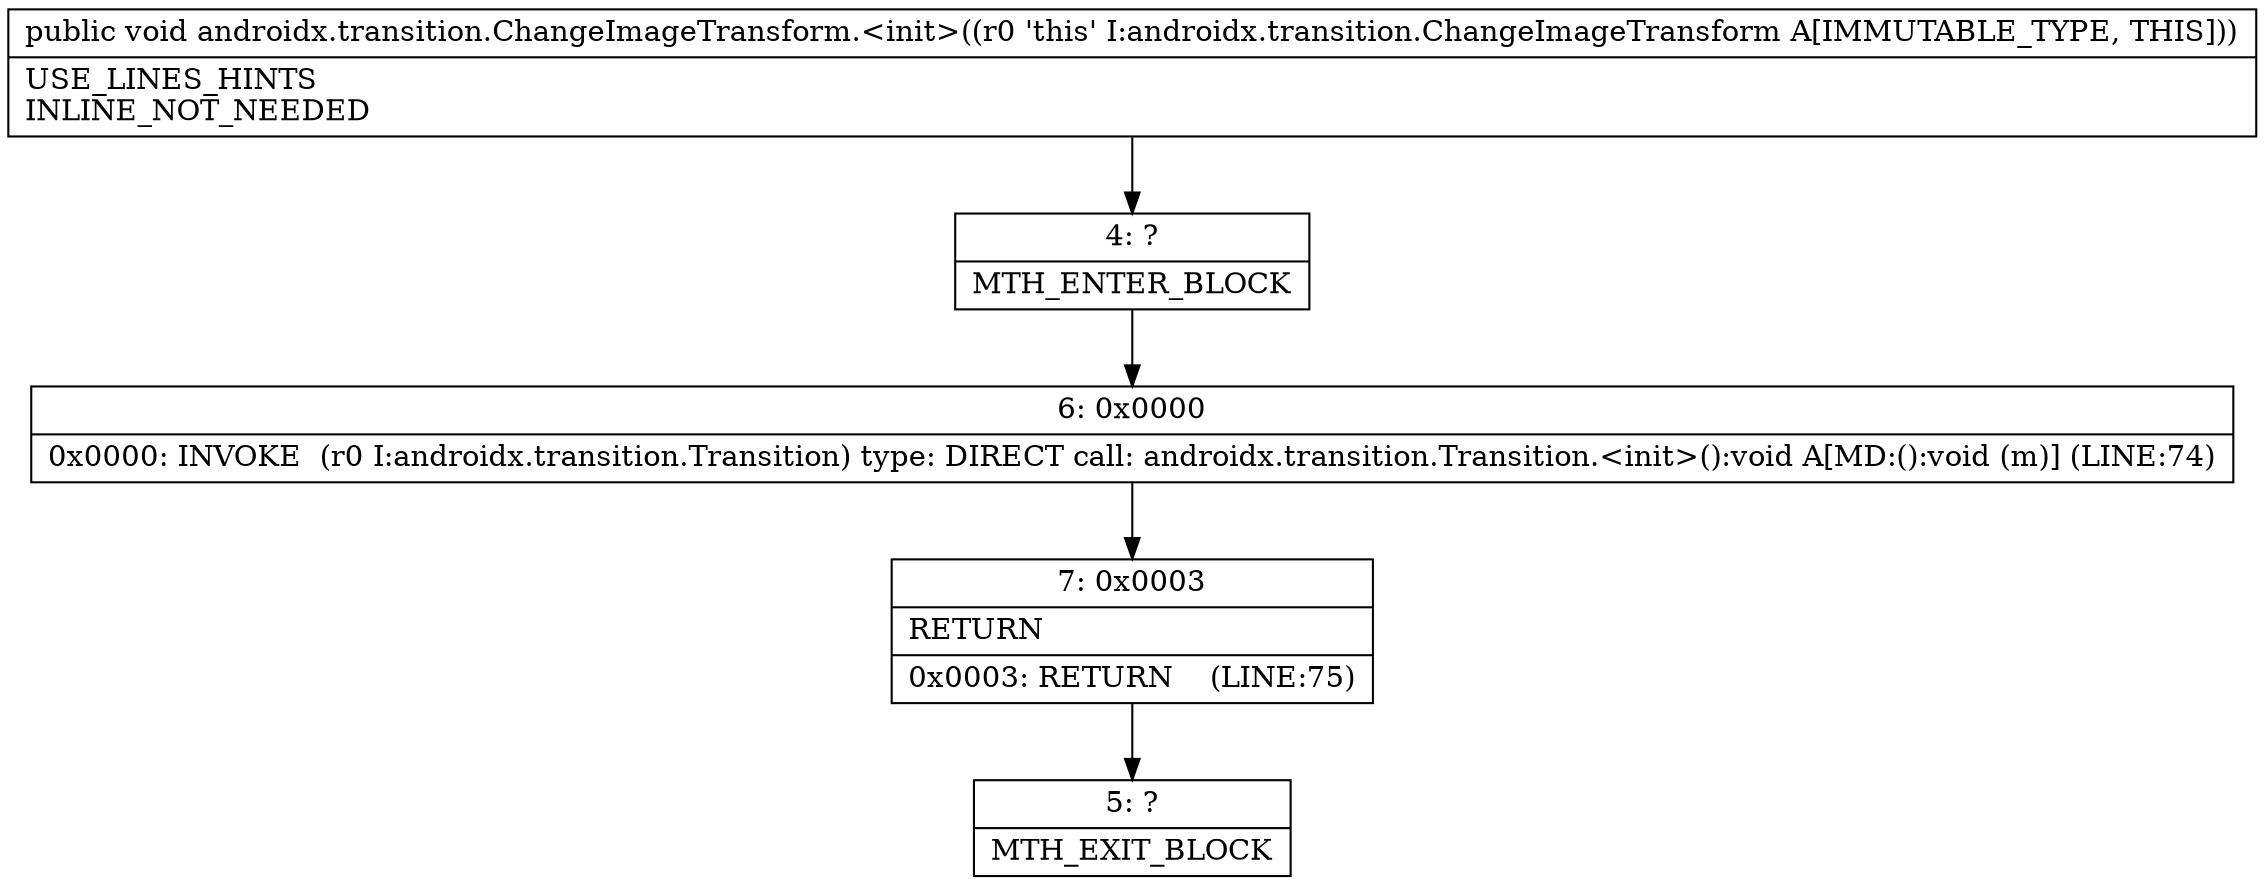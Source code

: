 digraph "CFG forandroidx.transition.ChangeImageTransform.\<init\>()V" {
Node_4 [shape=record,label="{4\:\ ?|MTH_ENTER_BLOCK\l}"];
Node_6 [shape=record,label="{6\:\ 0x0000|0x0000: INVOKE  (r0 I:androidx.transition.Transition) type: DIRECT call: androidx.transition.Transition.\<init\>():void A[MD:():void (m)] (LINE:74)\l}"];
Node_7 [shape=record,label="{7\:\ 0x0003|RETURN\l|0x0003: RETURN    (LINE:75)\l}"];
Node_5 [shape=record,label="{5\:\ ?|MTH_EXIT_BLOCK\l}"];
MethodNode[shape=record,label="{public void androidx.transition.ChangeImageTransform.\<init\>((r0 'this' I:androidx.transition.ChangeImageTransform A[IMMUTABLE_TYPE, THIS]))  | USE_LINES_HINTS\lINLINE_NOT_NEEDED\l}"];
MethodNode -> Node_4;Node_4 -> Node_6;
Node_6 -> Node_7;
Node_7 -> Node_5;
}

